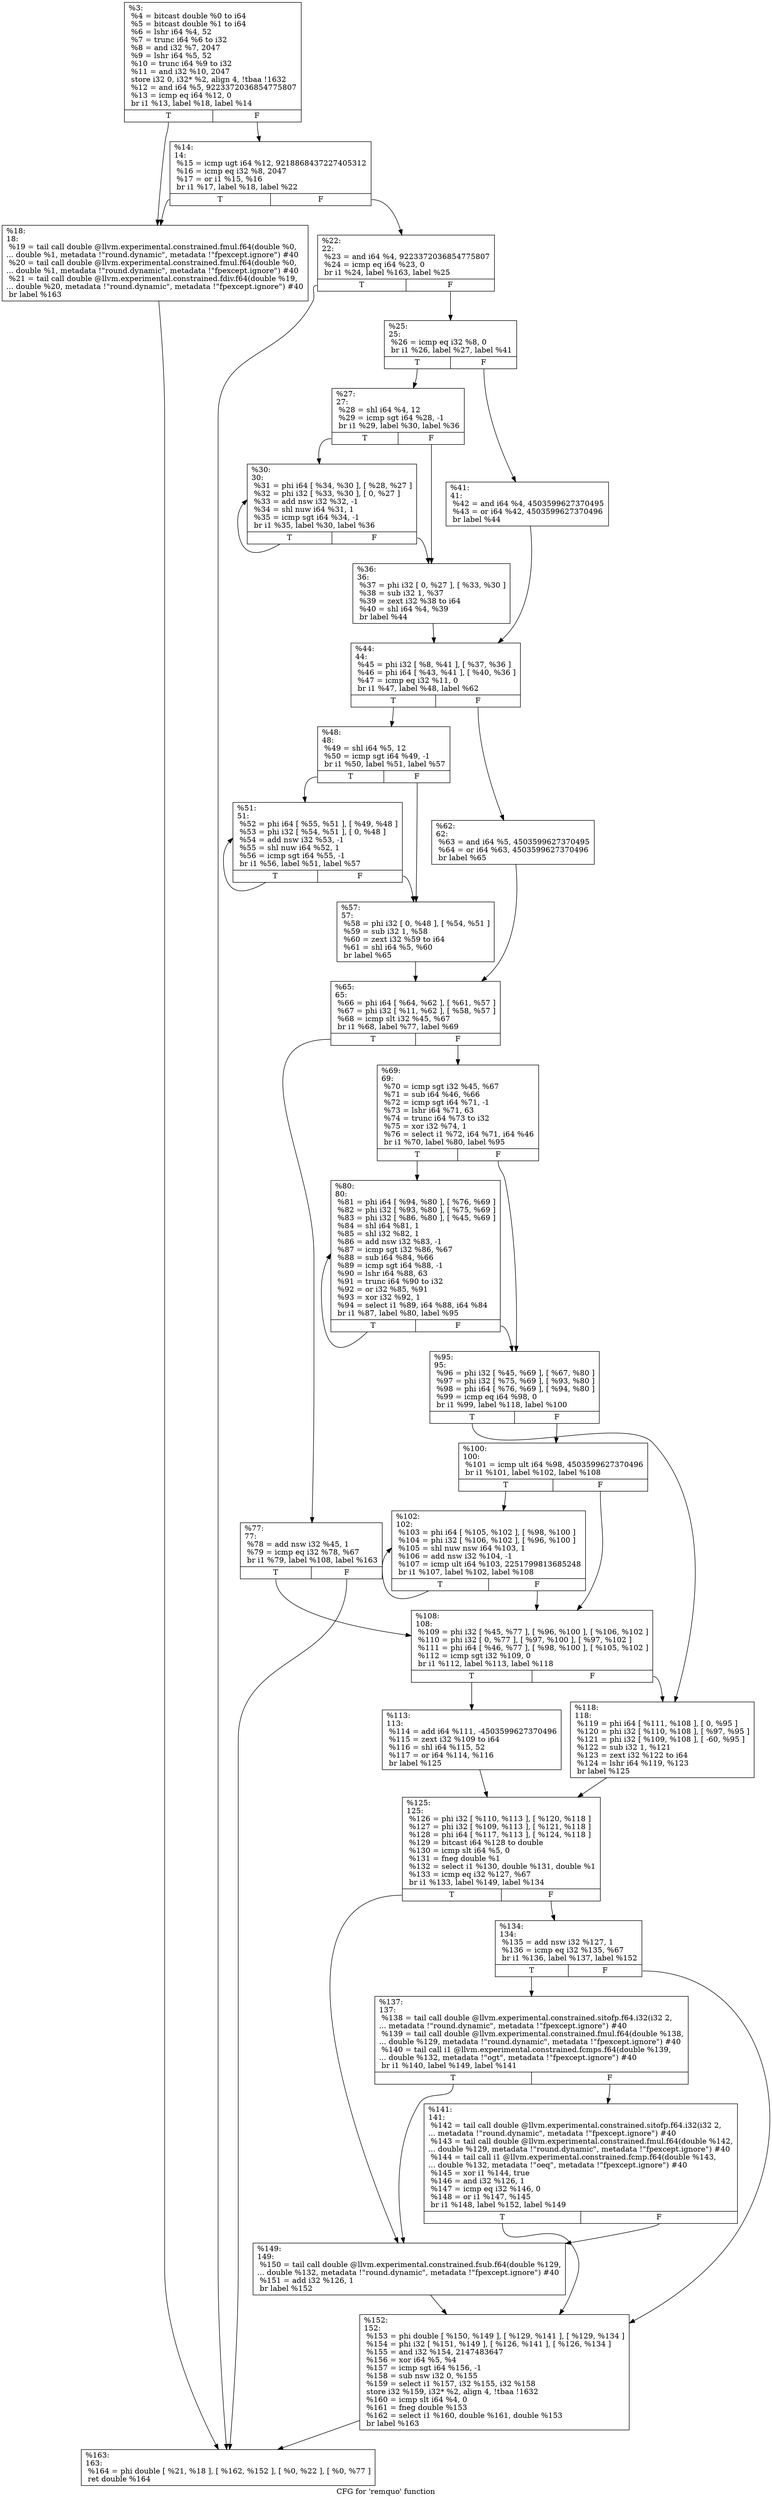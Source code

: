 digraph "CFG for 'remquo' function" {
	label="CFG for 'remquo' function";

	Node0x1d55a90 [shape=record,label="{%3:\l  %4 = bitcast double %0 to i64\l  %5 = bitcast double %1 to i64\l  %6 = lshr i64 %4, 52\l  %7 = trunc i64 %6 to i32\l  %8 = and i32 %7, 2047\l  %9 = lshr i64 %5, 52\l  %10 = trunc i64 %9 to i32\l  %11 = and i32 %10, 2047\l  store i32 0, i32* %2, align 4, !tbaa !1632\l  %12 = and i64 %5, 9223372036854775807\l  %13 = icmp eq i64 %12, 0\l  br i1 %13, label %18, label %14\l|{<s0>T|<s1>F}}"];
	Node0x1d55a90:s0 -> Node0x1d56020;
	Node0x1d55a90:s1 -> Node0x1d55fd0;
	Node0x1d55fd0 [shape=record,label="{%14:\l14:                                               \l  %15 = icmp ugt i64 %12, 9218868437227405312\l  %16 = icmp eq i32 %8, 2047\l  %17 = or i1 %15, %16\l  br i1 %17, label %18, label %22\l|{<s0>T|<s1>F}}"];
	Node0x1d55fd0:s0 -> Node0x1d56020;
	Node0x1d55fd0:s1 -> Node0x1d56070;
	Node0x1d56020 [shape=record,label="{%18:\l18:                                               \l  %19 = tail call double @llvm.experimental.constrained.fmul.f64(double %0,\l... double %1, metadata !\"round.dynamic\", metadata !\"fpexcept.ignore\") #40\l  %20 = tail call double @llvm.experimental.constrained.fmul.f64(double %0,\l... double %1, metadata !\"round.dynamic\", metadata !\"fpexcept.ignore\") #40\l  %21 = tail call double @llvm.experimental.constrained.fdiv.f64(double %19,\l... double %20, metadata !\"round.dynamic\", metadata !\"fpexcept.ignore\") #40\l  br label %163\l}"];
	Node0x1d56020 -> Node0x1d568e0;
	Node0x1d56070 [shape=record,label="{%22:\l22:                                               \l  %23 = and i64 %4, 9223372036854775807\l  %24 = icmp eq i64 %23, 0\l  br i1 %24, label %163, label %25\l|{<s0>T|<s1>F}}"];
	Node0x1d56070:s0 -> Node0x1d568e0;
	Node0x1d56070:s1 -> Node0x1d560c0;
	Node0x1d560c0 [shape=record,label="{%25:\l25:                                               \l  %26 = icmp eq i32 %8, 0\l  br i1 %26, label %27, label %41\l|{<s0>T|<s1>F}}"];
	Node0x1d560c0:s0 -> Node0x1d56110;
	Node0x1d560c0:s1 -> Node0x1d56200;
	Node0x1d56110 [shape=record,label="{%27:\l27:                                               \l  %28 = shl i64 %4, 12\l  %29 = icmp sgt i64 %28, -1\l  br i1 %29, label %30, label %36\l|{<s0>T|<s1>F}}"];
	Node0x1d56110:s0 -> Node0x1d56160;
	Node0x1d56110:s1 -> Node0x1d561b0;
	Node0x1d56160 [shape=record,label="{%30:\l30:                                               \l  %31 = phi i64 [ %34, %30 ], [ %28, %27 ]\l  %32 = phi i32 [ %33, %30 ], [ 0, %27 ]\l  %33 = add nsw i32 %32, -1\l  %34 = shl nuw i64 %31, 1\l  %35 = icmp sgt i64 %34, -1\l  br i1 %35, label %30, label %36\l|{<s0>T|<s1>F}}"];
	Node0x1d56160:s0 -> Node0x1d56160;
	Node0x1d56160:s1 -> Node0x1d561b0;
	Node0x1d561b0 [shape=record,label="{%36:\l36:                                               \l  %37 = phi i32 [ 0, %27 ], [ %33, %30 ]\l  %38 = sub i32 1, %37\l  %39 = zext i32 %38 to i64\l  %40 = shl i64 %4, %39\l  br label %44\l}"];
	Node0x1d561b0 -> Node0x1d56250;
	Node0x1d56200 [shape=record,label="{%41:\l41:                                               \l  %42 = and i64 %4, 4503599627370495\l  %43 = or i64 %42, 4503599627370496\l  br label %44\l}"];
	Node0x1d56200 -> Node0x1d56250;
	Node0x1d56250 [shape=record,label="{%44:\l44:                                               \l  %45 = phi i32 [ %8, %41 ], [ %37, %36 ]\l  %46 = phi i64 [ %43, %41 ], [ %40, %36 ]\l  %47 = icmp eq i32 %11, 0\l  br i1 %47, label %48, label %62\l|{<s0>T|<s1>F}}"];
	Node0x1d56250:s0 -> Node0x1d562a0;
	Node0x1d56250:s1 -> Node0x1d56390;
	Node0x1d562a0 [shape=record,label="{%48:\l48:                                               \l  %49 = shl i64 %5, 12\l  %50 = icmp sgt i64 %49, -1\l  br i1 %50, label %51, label %57\l|{<s0>T|<s1>F}}"];
	Node0x1d562a0:s0 -> Node0x1d562f0;
	Node0x1d562a0:s1 -> Node0x1d56340;
	Node0x1d562f0 [shape=record,label="{%51:\l51:                                               \l  %52 = phi i64 [ %55, %51 ], [ %49, %48 ]\l  %53 = phi i32 [ %54, %51 ], [ 0, %48 ]\l  %54 = add nsw i32 %53, -1\l  %55 = shl nuw i64 %52, 1\l  %56 = icmp sgt i64 %55, -1\l  br i1 %56, label %51, label %57\l|{<s0>T|<s1>F}}"];
	Node0x1d562f0:s0 -> Node0x1d562f0;
	Node0x1d562f0:s1 -> Node0x1d56340;
	Node0x1d56340 [shape=record,label="{%57:\l57:                                               \l  %58 = phi i32 [ 0, %48 ], [ %54, %51 ]\l  %59 = sub i32 1, %58\l  %60 = zext i32 %59 to i64\l  %61 = shl i64 %5, %60\l  br label %65\l}"];
	Node0x1d56340 -> Node0x1d563e0;
	Node0x1d56390 [shape=record,label="{%62:\l62:                                               \l  %63 = and i64 %5, 4503599627370495\l  %64 = or i64 %63, 4503599627370496\l  br label %65\l}"];
	Node0x1d56390 -> Node0x1d563e0;
	Node0x1d563e0 [shape=record,label="{%65:\l65:                                               \l  %66 = phi i64 [ %64, %62 ], [ %61, %57 ]\l  %67 = phi i32 [ %11, %62 ], [ %58, %57 ]\l  %68 = icmp slt i32 %45, %67\l  br i1 %68, label %77, label %69\l|{<s0>T|<s1>F}}"];
	Node0x1d563e0:s0 -> Node0x1d56480;
	Node0x1d563e0:s1 -> Node0x1d56430;
	Node0x1d56430 [shape=record,label="{%69:\l69:                                               \l  %70 = icmp sgt i32 %45, %67\l  %71 = sub i64 %46, %66\l  %72 = icmp sgt i64 %71, -1\l  %73 = lshr i64 %71, 63\l  %74 = trunc i64 %73 to i32\l  %75 = xor i32 %74, 1\l  %76 = select i1 %72, i64 %71, i64 %46\l  br i1 %70, label %80, label %95\l|{<s0>T|<s1>F}}"];
	Node0x1d56430:s0 -> Node0x1d564d0;
	Node0x1d56430:s1 -> Node0x1d56520;
	Node0x1d56480 [shape=record,label="{%77:\l77:                                               \l  %78 = add nsw i32 %45, 1\l  %79 = icmp eq i32 %78, %67\l  br i1 %79, label %108, label %163\l|{<s0>T|<s1>F}}"];
	Node0x1d56480:s0 -> Node0x1d56610;
	Node0x1d56480:s1 -> Node0x1d568e0;
	Node0x1d564d0 [shape=record,label="{%80:\l80:                                               \l  %81 = phi i64 [ %94, %80 ], [ %76, %69 ]\l  %82 = phi i32 [ %93, %80 ], [ %75, %69 ]\l  %83 = phi i32 [ %86, %80 ], [ %45, %69 ]\l  %84 = shl i64 %81, 1\l  %85 = shl i32 %82, 1\l  %86 = add nsw i32 %83, -1\l  %87 = icmp sgt i32 %86, %67\l  %88 = sub i64 %84, %66\l  %89 = icmp sgt i64 %88, -1\l  %90 = lshr i64 %88, 63\l  %91 = trunc i64 %90 to i32\l  %92 = or i32 %85, %91\l  %93 = xor i32 %92, 1\l  %94 = select i1 %89, i64 %88, i64 %84\l  br i1 %87, label %80, label %95\l|{<s0>T|<s1>F}}"];
	Node0x1d564d0:s0 -> Node0x1d564d0;
	Node0x1d564d0:s1 -> Node0x1d56520;
	Node0x1d56520 [shape=record,label="{%95:\l95:                                               \l  %96 = phi i32 [ %45, %69 ], [ %67, %80 ]\l  %97 = phi i32 [ %75, %69 ], [ %93, %80 ]\l  %98 = phi i64 [ %76, %69 ], [ %94, %80 ]\l  %99 = icmp eq i64 %98, 0\l  br i1 %99, label %118, label %100\l|{<s0>T|<s1>F}}"];
	Node0x1d56520:s0 -> Node0x1d566b0;
	Node0x1d56520:s1 -> Node0x1d56570;
	Node0x1d56570 [shape=record,label="{%100:\l100:                                              \l  %101 = icmp ult i64 %98, 4503599627370496\l  br i1 %101, label %102, label %108\l|{<s0>T|<s1>F}}"];
	Node0x1d56570:s0 -> Node0x1d565c0;
	Node0x1d56570:s1 -> Node0x1d56610;
	Node0x1d565c0 [shape=record,label="{%102:\l102:                                              \l  %103 = phi i64 [ %105, %102 ], [ %98, %100 ]\l  %104 = phi i32 [ %106, %102 ], [ %96, %100 ]\l  %105 = shl nuw nsw i64 %103, 1\l  %106 = add nsw i32 %104, -1\l  %107 = icmp ult i64 %103, 2251799813685248\l  br i1 %107, label %102, label %108\l|{<s0>T|<s1>F}}"];
	Node0x1d565c0:s0 -> Node0x1d565c0;
	Node0x1d565c0:s1 -> Node0x1d56610;
	Node0x1d56610 [shape=record,label="{%108:\l108:                                              \l  %109 = phi i32 [ %45, %77 ], [ %96, %100 ], [ %106, %102 ]\l  %110 = phi i32 [ 0, %77 ], [ %97, %100 ], [ %97, %102 ]\l  %111 = phi i64 [ %46, %77 ], [ %98, %100 ], [ %105, %102 ]\l  %112 = icmp sgt i32 %109, 0\l  br i1 %112, label %113, label %118\l|{<s0>T|<s1>F}}"];
	Node0x1d56610:s0 -> Node0x1d56660;
	Node0x1d56610:s1 -> Node0x1d566b0;
	Node0x1d56660 [shape=record,label="{%113:\l113:                                              \l  %114 = add i64 %111, -4503599627370496\l  %115 = zext i32 %109 to i64\l  %116 = shl i64 %115, 52\l  %117 = or i64 %114, %116\l  br label %125\l}"];
	Node0x1d56660 -> Node0x1d56700;
	Node0x1d566b0 [shape=record,label="{%118:\l118:                                              \l  %119 = phi i64 [ %111, %108 ], [ 0, %95 ]\l  %120 = phi i32 [ %110, %108 ], [ %97, %95 ]\l  %121 = phi i32 [ %109, %108 ], [ -60, %95 ]\l  %122 = sub i32 1, %121\l  %123 = zext i32 %122 to i64\l  %124 = lshr i64 %119, %123\l  br label %125\l}"];
	Node0x1d566b0 -> Node0x1d56700;
	Node0x1d56700 [shape=record,label="{%125:\l125:                                              \l  %126 = phi i32 [ %110, %113 ], [ %120, %118 ]\l  %127 = phi i32 [ %109, %113 ], [ %121, %118 ]\l  %128 = phi i64 [ %117, %113 ], [ %124, %118 ]\l  %129 = bitcast i64 %128 to double\l  %130 = icmp slt i64 %5, 0\l  %131 = fneg double %1\l  %132 = select i1 %130, double %131, double %1\l  %133 = icmp eq i32 %127, %67\l  br i1 %133, label %149, label %134\l|{<s0>T|<s1>F}}"];
	Node0x1d56700:s0 -> Node0x1d56840;
	Node0x1d56700:s1 -> Node0x1d56750;
	Node0x1d56750 [shape=record,label="{%134:\l134:                                              \l  %135 = add nsw i32 %127, 1\l  %136 = icmp eq i32 %135, %67\l  br i1 %136, label %137, label %152\l|{<s0>T|<s1>F}}"];
	Node0x1d56750:s0 -> Node0x1d567a0;
	Node0x1d56750:s1 -> Node0x1d56890;
	Node0x1d567a0 [shape=record,label="{%137:\l137:                                              \l  %138 = tail call double @llvm.experimental.constrained.sitofp.f64.i32(i32 2,\l... metadata !\"round.dynamic\", metadata !\"fpexcept.ignore\") #40\l  %139 = tail call double @llvm.experimental.constrained.fmul.f64(double %138,\l... double %129, metadata !\"round.dynamic\", metadata !\"fpexcept.ignore\") #40\l  %140 = tail call i1 @llvm.experimental.constrained.fcmps.f64(double %139,\l... double %132, metadata !\"ogt\", metadata !\"fpexcept.ignore\") #40\l  br i1 %140, label %149, label %141\l|{<s0>T|<s1>F}}"];
	Node0x1d567a0:s0 -> Node0x1d56840;
	Node0x1d567a0:s1 -> Node0x1d567f0;
	Node0x1d567f0 [shape=record,label="{%141:\l141:                                              \l  %142 = tail call double @llvm.experimental.constrained.sitofp.f64.i32(i32 2,\l... metadata !\"round.dynamic\", metadata !\"fpexcept.ignore\") #40\l  %143 = tail call double @llvm.experimental.constrained.fmul.f64(double %142,\l... double %129, metadata !\"round.dynamic\", metadata !\"fpexcept.ignore\") #40\l  %144 = tail call i1 @llvm.experimental.constrained.fcmp.f64(double %143,\l... double %132, metadata !\"oeq\", metadata !\"fpexcept.ignore\") #40\l  %145 = xor i1 %144, true\l  %146 = and i32 %126, 1\l  %147 = icmp eq i32 %146, 0\l  %148 = or i1 %147, %145\l  br i1 %148, label %152, label %149\l|{<s0>T|<s1>F}}"];
	Node0x1d567f0:s0 -> Node0x1d56890;
	Node0x1d567f0:s1 -> Node0x1d56840;
	Node0x1d56840 [shape=record,label="{%149:\l149:                                              \l  %150 = tail call double @llvm.experimental.constrained.fsub.f64(double %129,\l... double %132, metadata !\"round.dynamic\", metadata !\"fpexcept.ignore\") #40\l  %151 = add i32 %126, 1\l  br label %152\l}"];
	Node0x1d56840 -> Node0x1d56890;
	Node0x1d56890 [shape=record,label="{%152:\l152:                                              \l  %153 = phi double [ %150, %149 ], [ %129, %141 ], [ %129, %134 ]\l  %154 = phi i32 [ %151, %149 ], [ %126, %141 ], [ %126, %134 ]\l  %155 = and i32 %154, 2147483647\l  %156 = xor i64 %5, %4\l  %157 = icmp sgt i64 %156, -1\l  %158 = sub nsw i32 0, %155\l  %159 = select i1 %157, i32 %155, i32 %158\l  store i32 %159, i32* %2, align 4, !tbaa !1632\l  %160 = icmp slt i64 %4, 0\l  %161 = fneg double %153\l  %162 = select i1 %160, double %161, double %153\l  br label %163\l}"];
	Node0x1d56890 -> Node0x1d568e0;
	Node0x1d568e0 [shape=record,label="{%163:\l163:                                              \l  %164 = phi double [ %21, %18 ], [ %162, %152 ], [ %0, %22 ], [ %0, %77 ]\l  ret double %164\l}"];
}
